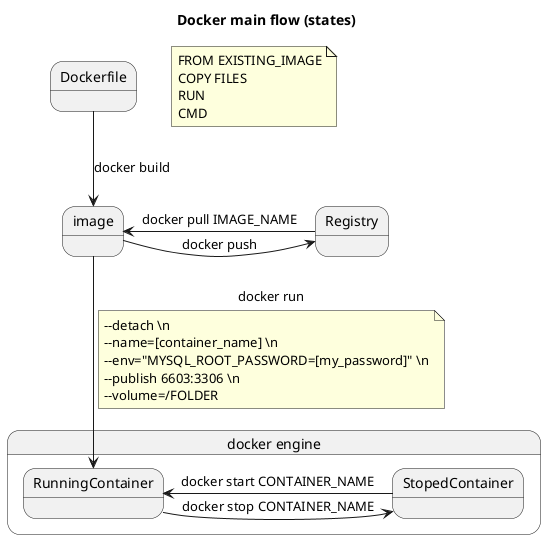 @startuml
title Docker main flow (states)

state Registry

note "FROM EXISTING_IMAGE\nCOPY FILES\nRUN\nCMD" as N1


state de 

state Dockerfile

state "docker engine" as de  {
  state RunningContainer
  state StopedContainer

}

state image

image --> RunningContainer: docker run
note on link 
--detach \n
--name=[container_name] \n
--env="MYSQL_ROOT_PASSWORD=[my_password]" \n
--publish 6603:3306 \n
--volume=/FOLDER
end note

RunningContainer -Right-> StopedContainer : docker stop CONTAINER_NAME
StopedContainer -Left-> RunningContainer :docker start CONTAINER_NAME


Registry -> image: docker pull IMAGE_NAME
image -> Registry: docker push

Dockerfile --> image: docker build
@enduml
